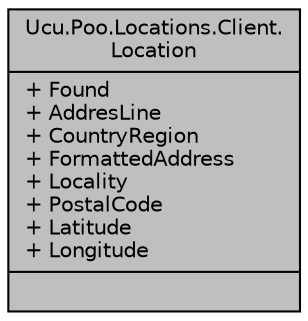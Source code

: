 digraph "Ucu.Poo.Locations.Client.Location"
{
 // INTERACTIVE_SVG=YES
 // LATEX_PDF_SIZE
  edge [fontname="Helvetica",fontsize="10",labelfontname="Helvetica",labelfontsize="10"];
  node [fontname="Helvetica",fontsize="10",shape=record];
  Node1 [label="{Ucu.Poo.Locations.Client.\lLocation\n|+ Found\l+ AddresLine\l+ CountryRegion\l+ FormattedAddress\l+ Locality\l+ PostalCode\l+ Latitude\l+ Longitude\l|}",height=0.2,width=0.4,color="black", fillcolor="grey75", style="filled", fontcolor="black",tooltip="Representa las coordenadas y otros datos de la ubicación de una dirección retornada en el método Loca..."];
}
